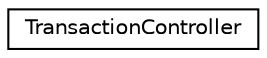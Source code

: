 digraph "Graphical Class Hierarchy"
{
 // LATEX_PDF_SIZE
  edge [fontname="Helvetica",fontsize="10",labelfontname="Helvetica",labelfontsize="10"];
  node [fontname="Helvetica",fontsize="10",shape=record];
  rankdir="LR";
  Node0 [label="TransactionController",height=0.2,width=0.4,color="black", fillcolor="white", style="filled",URL="$class_transaction_controller.html",tooltip="The TransactionController class handles the basic transaction operations such as create,..."];
}
